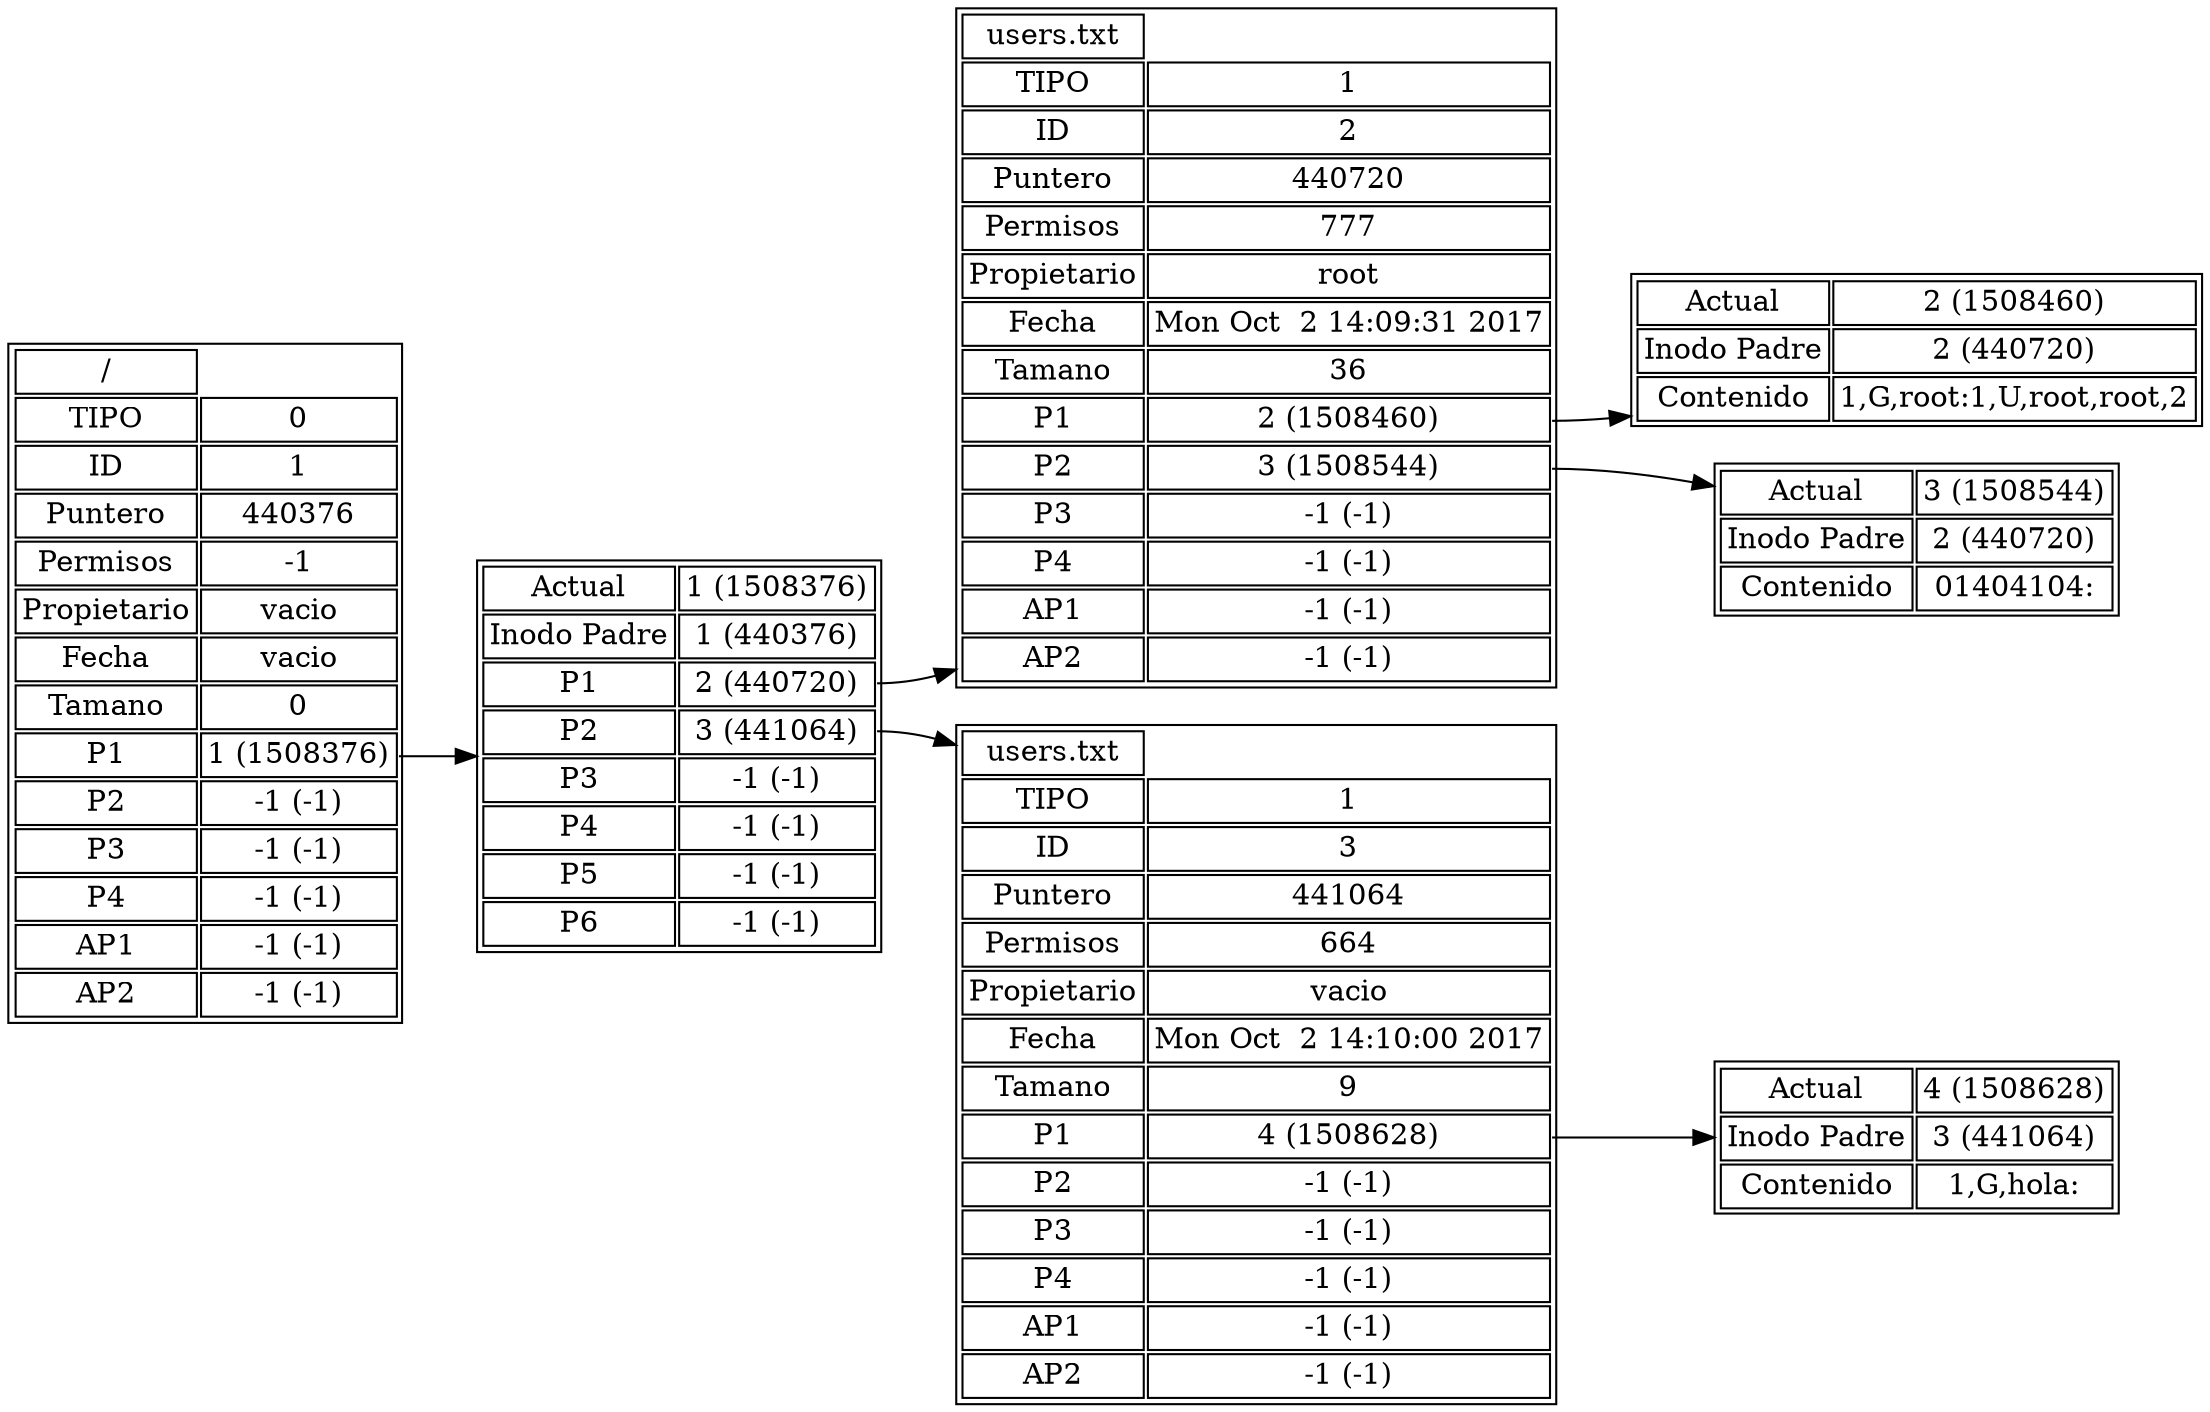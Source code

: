digraph juego3 { 
node [shape=plaintext] 
rankdir=LR 
nodei1[shape=none, margin=0, label=< 
<TABLE> 
<TR><TD>/</TD></TR>
<TR><TD>TIPO</TD><TD>0</TD></TR>
<TR><TD>ID</TD><TD>1</TD></TR>
<TR><TD>Puntero</TD><TD>440376</TD></TR>
<TR><TD>Permisos</TD><TD>-1</TD></TR>
<TR><TD>Propietario</TD><TD>vacio</TD></TR>
<TR><TD>Fecha</TD><TD>vacio</TD></TR>
<TR><TD>Tamano</TD><TD>0</TD></TR>
<TR><TD>P1</TD><TD PORT="uno">1 (1508376)</TD></TR>
<TR><TD>P2</TD><TD PORT="dos">-1 (-1)</TD></TR>
<TR><TD>P3</TD><TD PORT="tres">-1 (-1)</TD></TR>
<TR><TD>P4</TD><TD PORT="cuatro">-1 (-1)</TD></TR>
<TR><TD>AP1</TD><TD>-1 (-1)</TD></TR>
<TR><TD>AP2</TD><TD>-1 (-1)</TD></TR>
</TABLE>>]
nodei2[shape=none, margin=0, label=< 
<TABLE> 
<TR><TD>users.txt</TD></TR>
<TR><TD>TIPO</TD><TD>1</TD></TR>
<TR><TD>ID</TD><TD>2</TD></TR>
<TR><TD>Puntero</TD><TD>440720</TD></TR>
<TR><TD>Permisos</TD><TD>777</TD></TR>
<TR><TD>Propietario</TD><TD>root</TD></TR>
<TR><TD>Fecha</TD><TD>Mon Oct  2 14:09:31 2017
</TD></TR>
<TR><TD>Tamano</TD><TD>36</TD></TR>
<TR><TD>P1</TD><TD PORT="uno">2 (1508460)</TD></TR>
<TR><TD>P2</TD><TD PORT="dos">3 (1508544)</TD></TR>
<TR><TD>P3</TD><TD PORT="tres">-1 (-1)</TD></TR>
<TR><TD>P4</TD><TD PORT="cuatro">-1 (-1)</TD></TR>
<TR><TD>AP1</TD><TD>-1 (-1)</TD></TR>
<TR><TD>AP2</TD><TD>-1 (-1)</TD></TR>
</TABLE>>]
nodei3[shape=none, margin=0, label=< 
<TABLE> 
<TR><TD>users.txt</TD></TR>
<TR><TD>TIPO</TD><TD>1</TD></TR>
<TR><TD>ID</TD><TD>3</TD></TR>
<TR><TD>Puntero</TD><TD>441064</TD></TR>
<TR><TD>Permisos</TD><TD>664</TD></TR>
<TR><TD>Propietario</TD><TD>vacio</TD></TR>
<TR><TD>Fecha</TD><TD>Mon Oct  2 14:10:00 2017
</TD></TR>
<TR><TD>Tamano</TD><TD>9</TD></TR>
<TR><TD>P1</TD><TD PORT="uno">4 (1508628)</TD></TR>
<TR><TD>P2</TD><TD PORT="dos">-1 (-1)</TD></TR>
<TR><TD>P3</TD><TD PORT="tres">-1 (-1)</TD></TR>
<TR><TD>P4</TD><TD PORT="cuatro">-1 (-1)</TD></TR>
<TR><TD>AP1</TD><TD>-1 (-1)</TD></TR>
<TR><TD>AP2</TD><TD>-1 (-1)</TD></TR>
</TABLE>>]
nodec1[shape=none, margin=0, label=< 
<TABLE> 
<TR><TD>Actual</TD><TD>1 (1508376)</TD></TR>
<TR><TD>Inodo Padre</TD><TD>1 (440376)</TD></TR>
<TR><TD>P1</TD><TD PORT="uno">2 (440720)</TD></TR>
<TR><TD>P2</TD><TD PORT="dos">3 (441064)</TD></TR>
<TR><TD>P3</TD><TD PORT="tres">-1 (-1)</TD></TR>
<TR><TD>P4</TD><TD PORT="cuatro">-1 (-1)</TD></TR>
<TR><TD>P5</TD><TD PORT="cinco">-1 (-1)</TD></TR>
<TR><TD>P6</TD><TD PORT="seis">-1 (-1)</TD></TR>
</TABLE>>]
nodea2[shape=none, margin=0, label=< 
<TABLE> 
<TR><TD>Actual</TD><TD>2 (1508460)</TD></TR>
<TR><TD>Inodo Padre</TD><TD>2 (440720)</TD></TR>
<TR><TD>Contenido</TD><TD>1,G,root:1,U,root,root,2</TD></TR>
</TABLE>>]
nodea3[shape=none, margin=0, label=< 
<TABLE> 
<TR><TD>Actual</TD><TD>3 (1508544)</TD></TR>
<TR><TD>Inodo Padre</TD><TD>2 (440720)</TD></TR>
<TR><TD>Contenido</TD><TD>01404104:</TD></TR>
</TABLE>>]
nodea4[shape=none, margin=0, label=< 
<TABLE> 
<TR><TD>Actual</TD><TD>4 (1508628)</TD></TR>
<TR><TD>Inodo Padre</TD><TD>3 (441064)</TD></TR>
<TR><TD>Contenido</TD><TD>1,G,hola:</TD></TR>
</TABLE>>]
nodei1:uno->nodec1;
nodei2:uno->nodea2;
nodei2:dos->nodea3;
nodei3:uno->nodea4;
nodec1:uno->nodei2;
nodec1:dos->nodei3;
}